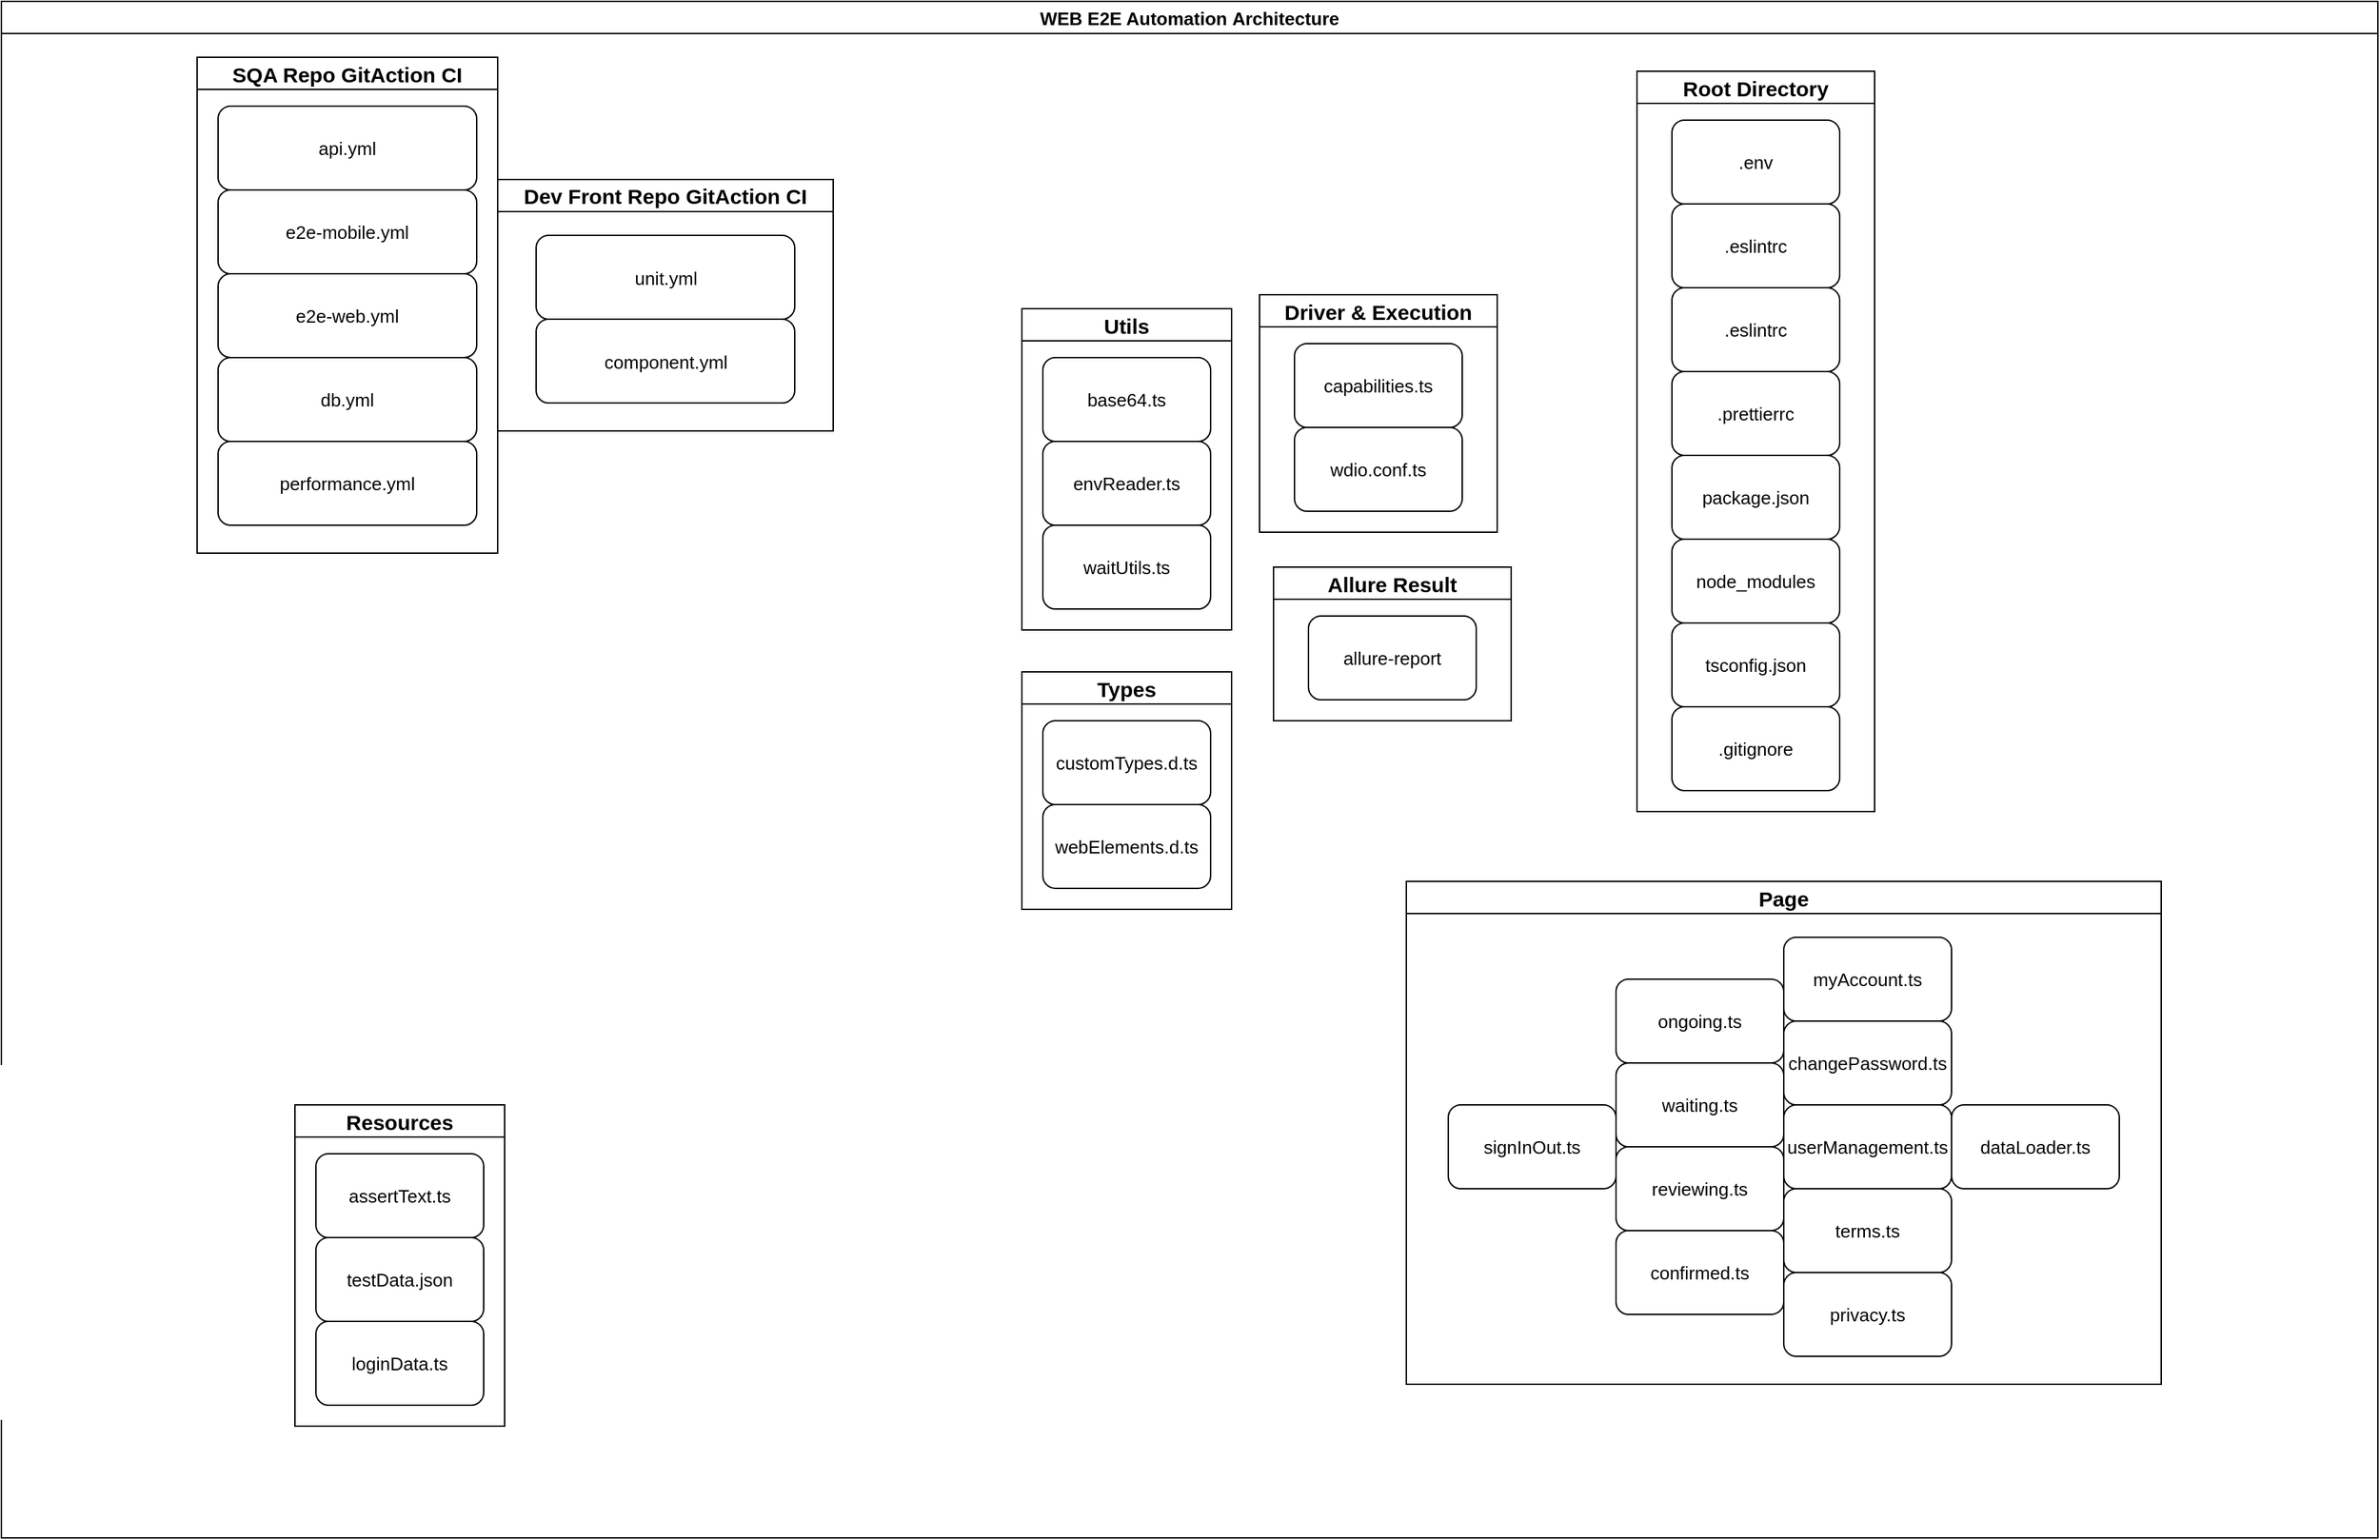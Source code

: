<mxfile version="20.8.1" type="github">
  <diagram id="kgpKYQtTHZ0yAKxKKP6v" name="Page-1">
    <mxGraphModel dx="3372" dy="1383" grid="1" gridSize="10" guides="1" tooltips="1" connect="1" arrows="1" fold="1" page="1" pageScale="1" pageWidth="850" pageHeight="1100" math="0" shadow="0">
      <root>
        <mxCell id="0" />
        <mxCell id="1" parent="0" />
        <mxCell id="6dx3qOrtXfdxhfNgES5Q-14" value="Page" style="swimlane;whiteSpace=wrap;html=1;fontSize=15;" vertex="1" parent="1">
          <mxGeometry x="155" y="630" width="540" height="360" as="geometry">
            <mxRectangle x="15" y="650" width="120" height="30" as="alternateBounds" />
          </mxGeometry>
        </mxCell>
        <mxCell id="6dx3qOrtXfdxhfNgES5Q-16" value="waiting.ts" style="rounded=1;whiteSpace=wrap;html=1;fontSize=13;labelBackgroundColor=default;" vertex="1" parent="6dx3qOrtXfdxhfNgES5Q-14">
          <mxGeometry x="150" y="130" width="120" height="60" as="geometry" />
        </mxCell>
        <mxCell id="6dx3qOrtXfdxhfNgES5Q-15" value="ongoing.ts" style="rounded=1;whiteSpace=wrap;html=1;fontSize=13;labelBackgroundColor=default;" vertex="1" parent="6dx3qOrtXfdxhfNgES5Q-14">
          <mxGeometry x="150" y="70" width="120" height="60" as="geometry" />
        </mxCell>
        <mxCell id="6dx3qOrtXfdxhfNgES5Q-17" value="reviewing.ts" style="rounded=1;whiteSpace=wrap;html=1;fontSize=13;labelBackgroundColor=default;" vertex="1" parent="6dx3qOrtXfdxhfNgES5Q-14">
          <mxGeometry x="150" y="190" width="120" height="60" as="geometry" />
        </mxCell>
        <mxCell id="6dx3qOrtXfdxhfNgES5Q-18" value="confirmed.ts" style="rounded=1;whiteSpace=wrap;html=1;fontSize=13;labelBackgroundColor=default;" vertex="1" parent="6dx3qOrtXfdxhfNgES5Q-14">
          <mxGeometry x="150" y="250" width="120" height="60" as="geometry" />
        </mxCell>
        <mxCell id="6dx3qOrtXfdxhfNgES5Q-19" value="signInOut.ts" style="rounded=1;whiteSpace=wrap;html=1;fontSize=13;" vertex="1" parent="6dx3qOrtXfdxhfNgES5Q-14">
          <mxGeometry x="30" y="160" width="120" height="60" as="geometry" />
        </mxCell>
        <mxCell id="6dx3qOrtXfdxhfNgES5Q-20" value="myAccount.ts" style="rounded=1;whiteSpace=wrap;html=1;fontSize=13;" vertex="1" parent="6dx3qOrtXfdxhfNgES5Q-14">
          <mxGeometry x="270" y="40" width="120" height="60" as="geometry" />
        </mxCell>
        <mxCell id="6dx3qOrtXfdxhfNgES5Q-21" value="changePassword.ts" style="rounded=1;whiteSpace=wrap;html=1;fontSize=13;" vertex="1" parent="6dx3qOrtXfdxhfNgES5Q-14">
          <mxGeometry x="270" y="100" width="120" height="60" as="geometry" />
        </mxCell>
        <mxCell id="6dx3qOrtXfdxhfNgES5Q-22" value="userManagement.ts" style="rounded=1;whiteSpace=wrap;html=1;fontSize=13;" vertex="1" parent="6dx3qOrtXfdxhfNgES5Q-14">
          <mxGeometry x="270" y="160" width="120" height="60" as="geometry" />
        </mxCell>
        <mxCell id="6dx3qOrtXfdxhfNgES5Q-23" value="terms.ts" style="rounded=1;whiteSpace=wrap;html=1;fontSize=13;" vertex="1" parent="6dx3qOrtXfdxhfNgES5Q-14">
          <mxGeometry x="270" y="220" width="120" height="60" as="geometry" />
        </mxCell>
        <mxCell id="6dx3qOrtXfdxhfNgES5Q-24" value="privacy.ts" style="rounded=1;whiteSpace=wrap;html=1;fontSize=13;" vertex="1" parent="6dx3qOrtXfdxhfNgES5Q-14">
          <mxGeometry x="270" y="280" width="120" height="60" as="geometry" />
        </mxCell>
        <mxCell id="6dx3qOrtXfdxhfNgES5Q-25" value="dataLoader.ts" style="rounded=1;whiteSpace=wrap;html=1;fontSize=13;" vertex="1" parent="6dx3qOrtXfdxhfNgES5Q-14">
          <mxGeometry x="390" y="160" width="120" height="60" as="geometry" />
        </mxCell>
        <mxCell id="6dx3qOrtXfdxhfNgES5Q-41" value="Types" style="swimlane;whiteSpace=wrap;html=1;fontSize=15;" vertex="1" parent="1">
          <mxGeometry x="-120" y="480" width="150" height="170" as="geometry">
            <mxRectangle x="15" y="650" width="120" height="30" as="alternateBounds" />
          </mxGeometry>
        </mxCell>
        <mxCell id="6dx3qOrtXfdxhfNgES5Q-42" value="customTypes.d.ts" style="rounded=1;whiteSpace=wrap;html=1;fontSize=13;" vertex="1" parent="6dx3qOrtXfdxhfNgES5Q-41">
          <mxGeometry x="15" y="35" width="120" height="60" as="geometry" />
        </mxCell>
        <mxCell id="6dx3qOrtXfdxhfNgES5Q-44" value="webElements.d.ts" style="rounded=1;whiteSpace=wrap;html=1;fontSize=13;" vertex="1" parent="6dx3qOrtXfdxhfNgES5Q-41">
          <mxGeometry x="15" y="95" width="120" height="60" as="geometry" />
        </mxCell>
        <mxCell id="6dx3qOrtXfdxhfNgES5Q-48" value="Utils" style="swimlane;whiteSpace=wrap;html=1;fontSize=15;" vertex="1" parent="1">
          <mxGeometry x="-120" y="220" width="150" height="230" as="geometry">
            <mxRectangle x="15" y="650" width="120" height="30" as="alternateBounds" />
          </mxGeometry>
        </mxCell>
        <mxCell id="6dx3qOrtXfdxhfNgES5Q-49" value="base64.ts" style="rounded=1;whiteSpace=wrap;html=1;fontSize=13;" vertex="1" parent="6dx3qOrtXfdxhfNgES5Q-48">
          <mxGeometry x="15" y="35" width="120" height="60" as="geometry" />
        </mxCell>
        <mxCell id="6dx3qOrtXfdxhfNgES5Q-50" value="waitUtils.ts" style="rounded=1;whiteSpace=wrap;html=1;fontSize=13;" vertex="1" parent="6dx3qOrtXfdxhfNgES5Q-48">
          <mxGeometry x="15" y="155" width="120" height="60" as="geometry" />
        </mxCell>
        <mxCell id="6dx3qOrtXfdxhfNgES5Q-51" value="envReader.ts" style="rounded=1;whiteSpace=wrap;html=1;fontSize=13;" vertex="1" parent="6dx3qOrtXfdxhfNgES5Q-48">
          <mxGeometry x="15" y="95" width="120" height="60" as="geometry" />
        </mxCell>
        <mxCell id="6dx3qOrtXfdxhfNgES5Q-52" value="Driver &amp;amp; Execution" style="swimlane;whiteSpace=wrap;html=1;fontSize=15;" vertex="1" parent="1">
          <mxGeometry x="50" y="210" width="170" height="170" as="geometry">
            <mxRectangle x="15" y="650" width="120" height="30" as="alternateBounds" />
          </mxGeometry>
        </mxCell>
        <mxCell id="6dx3qOrtXfdxhfNgES5Q-53" value="capabilities.ts" style="rounded=1;whiteSpace=wrap;html=1;fontSize=13;" vertex="1" parent="6dx3qOrtXfdxhfNgES5Q-52">
          <mxGeometry x="25" y="35" width="120" height="60" as="geometry" />
        </mxCell>
        <mxCell id="6dx3qOrtXfdxhfNgES5Q-55" value="wdio.conf.ts" style="rounded=1;whiteSpace=wrap;html=1;fontSize=13;" vertex="1" parent="6dx3qOrtXfdxhfNgES5Q-52">
          <mxGeometry x="25" y="95" width="120" height="60" as="geometry" />
        </mxCell>
        <mxCell id="6dx3qOrtXfdxhfNgES5Q-56" value="Allure Result" style="swimlane;whiteSpace=wrap;html=1;fontSize=15;" vertex="1" parent="1">
          <mxGeometry x="60" y="405" width="170" height="110" as="geometry">
            <mxRectangle x="15" y="650" width="120" height="30" as="alternateBounds" />
          </mxGeometry>
        </mxCell>
        <mxCell id="6dx3qOrtXfdxhfNgES5Q-57" value="allure-report" style="rounded=1;whiteSpace=wrap;html=1;fontSize=13;" vertex="1" parent="6dx3qOrtXfdxhfNgES5Q-56">
          <mxGeometry x="25" y="35" width="120" height="60" as="geometry" />
        </mxCell>
        <mxCell id="6dx3qOrtXfdxhfNgES5Q-59" value="Root Directory" style="swimlane;whiteSpace=wrap;html=1;fontSize=15;" vertex="1" parent="1">
          <mxGeometry x="320" y="50" width="170" height="530" as="geometry">
            <mxRectangle x="15" y="650" width="120" height="30" as="alternateBounds" />
          </mxGeometry>
        </mxCell>
        <mxCell id="6dx3qOrtXfdxhfNgES5Q-60" value=".env" style="rounded=1;whiteSpace=wrap;html=1;fontSize=13;" vertex="1" parent="6dx3qOrtXfdxhfNgES5Q-59">
          <mxGeometry x="25" y="35" width="120" height="60" as="geometry" />
        </mxCell>
        <mxCell id="6dx3qOrtXfdxhfNgES5Q-61" value=".eslintrc" style="rounded=1;whiteSpace=wrap;html=1;fontSize=13;" vertex="1" parent="6dx3qOrtXfdxhfNgES5Q-59">
          <mxGeometry x="25" y="95" width="120" height="60" as="geometry" />
        </mxCell>
        <mxCell id="6dx3qOrtXfdxhfNgES5Q-62" value=".eslintrc" style="rounded=1;whiteSpace=wrap;html=1;fontSize=13;" vertex="1" parent="6dx3qOrtXfdxhfNgES5Q-59">
          <mxGeometry x="25" y="155" width="120" height="60" as="geometry" />
        </mxCell>
        <mxCell id="6dx3qOrtXfdxhfNgES5Q-63" value=".prettierrc" style="rounded=1;whiteSpace=wrap;html=1;fontSize=13;" vertex="1" parent="6dx3qOrtXfdxhfNgES5Q-59">
          <mxGeometry x="25" y="215" width="120" height="60" as="geometry" />
        </mxCell>
        <mxCell id="6dx3qOrtXfdxhfNgES5Q-64" value="package.json" style="rounded=1;whiteSpace=wrap;html=1;fontSize=13;" vertex="1" parent="6dx3qOrtXfdxhfNgES5Q-59">
          <mxGeometry x="25" y="275" width="120" height="60" as="geometry" />
        </mxCell>
        <mxCell id="6dx3qOrtXfdxhfNgES5Q-65" value="node_modules" style="rounded=1;whiteSpace=wrap;html=1;fontSize=13;" vertex="1" parent="6dx3qOrtXfdxhfNgES5Q-59">
          <mxGeometry x="25" y="335" width="120" height="60" as="geometry" />
        </mxCell>
        <mxCell id="6dx3qOrtXfdxhfNgES5Q-66" value="tsconfig.json" style="rounded=1;whiteSpace=wrap;html=1;fontSize=13;" vertex="1" parent="6dx3qOrtXfdxhfNgES5Q-59">
          <mxGeometry x="25" y="395" width="120" height="60" as="geometry" />
        </mxCell>
        <mxCell id="6dx3qOrtXfdxhfNgES5Q-67" value=".gitignore" style="rounded=1;whiteSpace=wrap;html=1;fontSize=13;" vertex="1" parent="6dx3qOrtXfdxhfNgES5Q-59">
          <mxGeometry x="25" y="455" width="120" height="60" as="geometry" />
        </mxCell>
        <mxCell id="6dx3qOrtXfdxhfNgES5Q-74" value="&lt;span style=&quot;&quot;&gt;WEB E2E Automation&amp;nbsp;&lt;/span&gt;Architecture" style="swimlane;whiteSpace=wrap;html=1;labelBackgroundColor=none;fontSize=13;" vertex="1" parent="1">
          <mxGeometry x="-850" width="1700" height="1100" as="geometry" />
        </mxCell>
        <mxCell id="6dx3qOrtXfdxhfNgES5Q-26" value="Resources" style="swimlane;whiteSpace=wrap;html=1;fontSize=15;" vertex="1" parent="6dx3qOrtXfdxhfNgES5Q-74">
          <mxGeometry x="210" y="790" width="150" height="230" as="geometry">
            <mxRectangle x="15" y="650" width="120" height="30" as="alternateBounds" />
          </mxGeometry>
        </mxCell>
        <mxCell id="6dx3qOrtXfdxhfNgES5Q-38" value="assertText.ts" style="rounded=1;whiteSpace=wrap;html=1;fontSize=13;" vertex="1" parent="6dx3qOrtXfdxhfNgES5Q-26">
          <mxGeometry x="15" y="35" width="120" height="60" as="geometry" />
        </mxCell>
        <mxCell id="6dx3qOrtXfdxhfNgES5Q-39" value="loginData.ts" style="rounded=1;whiteSpace=wrap;html=1;fontSize=13;" vertex="1" parent="6dx3qOrtXfdxhfNgES5Q-26">
          <mxGeometry x="15" y="155" width="120" height="60" as="geometry" />
        </mxCell>
        <mxCell id="6dx3qOrtXfdxhfNgES5Q-40" value="testData.json" style="rounded=1;whiteSpace=wrap;html=1;fontSize=13;" vertex="1" parent="6dx3qOrtXfdxhfNgES5Q-26">
          <mxGeometry x="15" y="95" width="120" height="60" as="geometry" />
        </mxCell>
        <mxCell id="6dx3qOrtXfdxhfNgES5Q-68" value="SQA Repo GitAction CI" style="swimlane;whiteSpace=wrap;html=1;fontSize=15;" vertex="1" parent="6dx3qOrtXfdxhfNgES5Q-74">
          <mxGeometry x="140" y="40" width="215" height="355" as="geometry">
            <mxRectangle x="15" y="650" width="120" height="30" as="alternateBounds" />
          </mxGeometry>
        </mxCell>
        <mxCell id="6dx3qOrtXfdxhfNgES5Q-69" value="api.yml" style="rounded=1;whiteSpace=wrap;html=1;fontSize=13;" vertex="1" parent="6dx3qOrtXfdxhfNgES5Q-68">
          <mxGeometry x="15" y="35" width="185" height="60" as="geometry" />
        </mxCell>
        <mxCell id="6dx3qOrtXfdxhfNgES5Q-70" value="e2e-web.yml" style="rounded=1;whiteSpace=wrap;html=1;fontSize=13;" vertex="1" parent="6dx3qOrtXfdxhfNgES5Q-68">
          <mxGeometry x="15" y="155" width="185" height="60" as="geometry" />
        </mxCell>
        <mxCell id="6dx3qOrtXfdxhfNgES5Q-71" value="e2e-mobile.yml" style="rounded=1;whiteSpace=wrap;html=1;fontSize=13;" vertex="1" parent="6dx3qOrtXfdxhfNgES5Q-68">
          <mxGeometry x="15" y="95" width="185" height="60" as="geometry" />
        </mxCell>
        <mxCell id="6dx3qOrtXfdxhfNgES5Q-72" value="db.yml" style="rounded=1;whiteSpace=wrap;html=1;fontSize=13;" vertex="1" parent="6dx3qOrtXfdxhfNgES5Q-68">
          <mxGeometry x="15" y="215" width="185" height="60" as="geometry" />
        </mxCell>
        <mxCell id="6dx3qOrtXfdxhfNgES5Q-73" value="performance.yml" style="rounded=1;whiteSpace=wrap;html=1;fontSize=13;" vertex="1" parent="6dx3qOrtXfdxhfNgES5Q-68">
          <mxGeometry x="15" y="275" width="185" height="60" as="geometry" />
        </mxCell>
        <mxCell id="6dx3qOrtXfdxhfNgES5Q-75" value="Dev Front Repo GitAction CI" style="swimlane;whiteSpace=wrap;html=1;fontSize=15;" vertex="1" parent="6dx3qOrtXfdxhfNgES5Q-74">
          <mxGeometry x="355" y="127.5" width="240" height="180" as="geometry">
            <mxRectangle x="15" y="650" width="120" height="30" as="alternateBounds" />
          </mxGeometry>
        </mxCell>
        <mxCell id="6dx3qOrtXfdxhfNgES5Q-77" value="component.yml" style="rounded=1;whiteSpace=wrap;html=1;fontSize=13;" vertex="1" parent="6dx3qOrtXfdxhfNgES5Q-75">
          <mxGeometry x="27.5" y="100" width="185" height="60" as="geometry" />
        </mxCell>
        <mxCell id="6dx3qOrtXfdxhfNgES5Q-78" value="unit.yml" style="rounded=1;whiteSpace=wrap;html=1;fontSize=13;" vertex="1" parent="6dx3qOrtXfdxhfNgES5Q-75">
          <mxGeometry x="27.5" y="40" width="185" height="60" as="geometry" />
        </mxCell>
      </root>
    </mxGraphModel>
  </diagram>
</mxfile>
